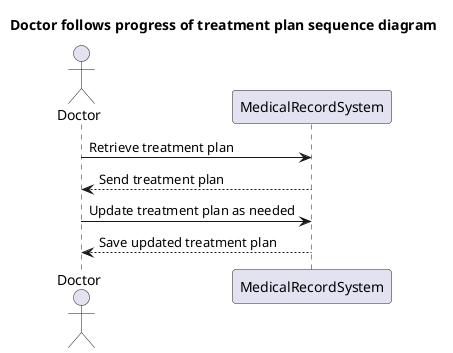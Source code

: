 @startuml
title Doctor follows progress of treatment plan sequence diagram

Actor Doctor
participant MedicalRecordSystem

Doctor -> MedicalRecordSystem : Retrieve treatment plan
MedicalRecordSystem --> Doctor : Send treatment plan
Doctor -> MedicalRecordSystem : Update treatment plan as needed
MedicalRecordSystem --> Doctor : Save updated treatment plan

@enduml
